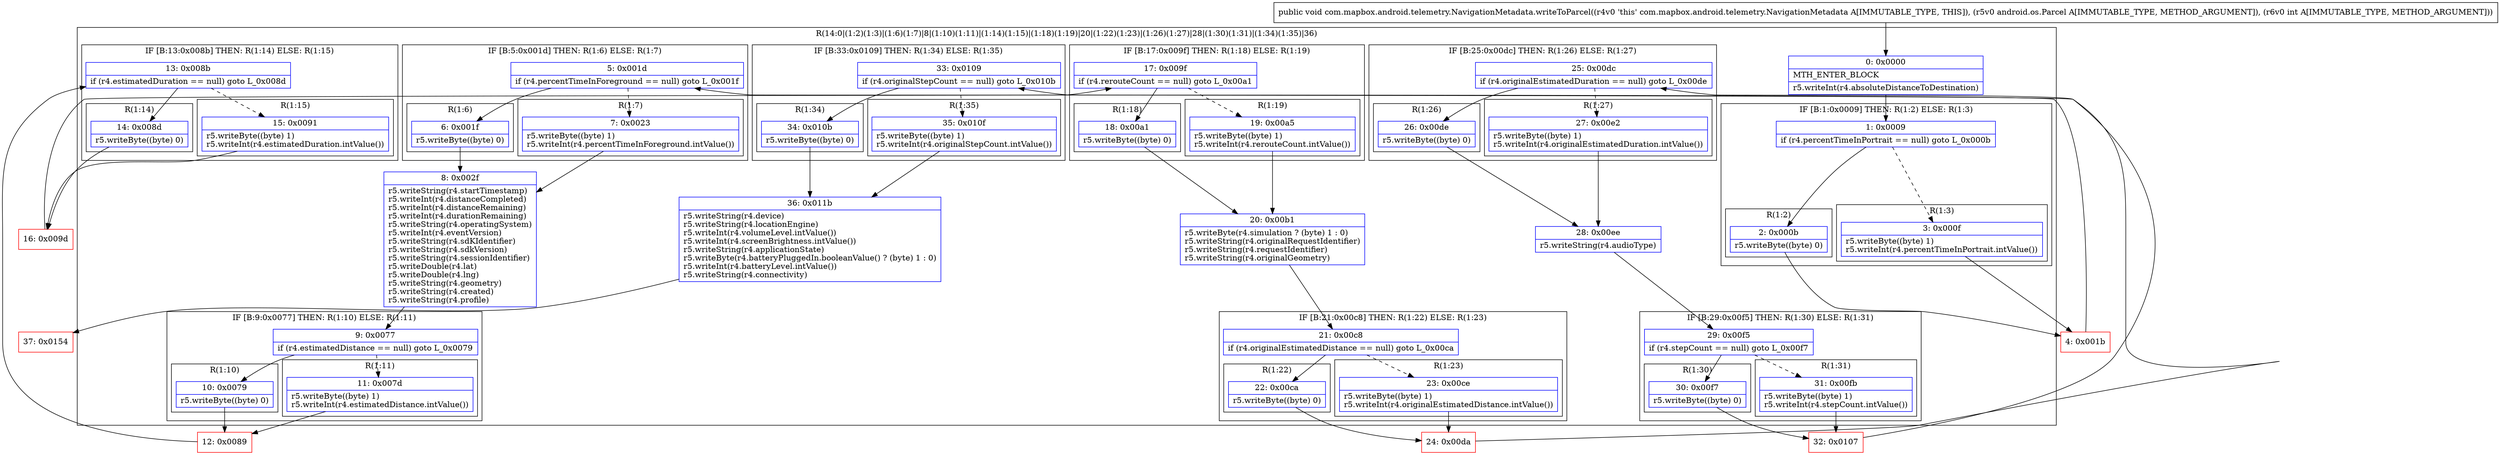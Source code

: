 digraph "CFG forcom.mapbox.android.telemetry.NavigationMetadata.writeToParcel(Landroid\/os\/Parcel;I)V" {
subgraph cluster_Region_23201310 {
label = "R(14:0|(1:2)(1:3)|(1:6)(1:7)|8|(1:10)(1:11)|(1:14)(1:15)|(1:18)(1:19)|20|(1:22)(1:23)|(1:26)(1:27)|28|(1:30)(1:31)|(1:34)(1:35)|36)";
node [shape=record,color=blue];
Node_0 [shape=record,label="{0\:\ 0x0000|MTH_ENTER_BLOCK\l|r5.writeInt(r4.absoluteDistanceToDestination)\l}"];
subgraph cluster_IfRegion_527880453 {
label = "IF [B:1:0x0009] THEN: R(1:2) ELSE: R(1:3)";
node [shape=record,color=blue];
Node_1 [shape=record,label="{1\:\ 0x0009|if (r4.percentTimeInPortrait == null) goto L_0x000b\l}"];
subgraph cluster_Region_1028883126 {
label = "R(1:2)";
node [shape=record,color=blue];
Node_2 [shape=record,label="{2\:\ 0x000b|r5.writeByte((byte) 0)\l}"];
}
subgraph cluster_Region_1532712434 {
label = "R(1:3)";
node [shape=record,color=blue];
Node_3 [shape=record,label="{3\:\ 0x000f|r5.writeByte((byte) 1)\lr5.writeInt(r4.percentTimeInPortrait.intValue())\l}"];
}
}
subgraph cluster_IfRegion_1251535473 {
label = "IF [B:5:0x001d] THEN: R(1:6) ELSE: R(1:7)";
node [shape=record,color=blue];
Node_5 [shape=record,label="{5\:\ 0x001d|if (r4.percentTimeInForeground == null) goto L_0x001f\l}"];
subgraph cluster_Region_1674568926 {
label = "R(1:6)";
node [shape=record,color=blue];
Node_6 [shape=record,label="{6\:\ 0x001f|r5.writeByte((byte) 0)\l}"];
}
subgraph cluster_Region_1118342179 {
label = "R(1:7)";
node [shape=record,color=blue];
Node_7 [shape=record,label="{7\:\ 0x0023|r5.writeByte((byte) 1)\lr5.writeInt(r4.percentTimeInForeground.intValue())\l}"];
}
}
Node_8 [shape=record,label="{8\:\ 0x002f|r5.writeString(r4.startTimestamp)\lr5.writeInt(r4.distanceCompleted)\lr5.writeInt(r4.distanceRemaining)\lr5.writeInt(r4.durationRemaining)\lr5.writeString(r4.operatingSystem)\lr5.writeInt(r4.eventVersion)\lr5.writeString(r4.sdKIdentifier)\lr5.writeString(r4.sdkVersion)\lr5.writeString(r4.sessionIdentifier)\lr5.writeDouble(r4.lat)\lr5.writeDouble(r4.lng)\lr5.writeString(r4.geometry)\lr5.writeString(r4.created)\lr5.writeString(r4.profile)\l}"];
subgraph cluster_IfRegion_1130210625 {
label = "IF [B:9:0x0077] THEN: R(1:10) ELSE: R(1:11)";
node [shape=record,color=blue];
Node_9 [shape=record,label="{9\:\ 0x0077|if (r4.estimatedDistance == null) goto L_0x0079\l}"];
subgraph cluster_Region_1310397497 {
label = "R(1:10)";
node [shape=record,color=blue];
Node_10 [shape=record,label="{10\:\ 0x0079|r5.writeByte((byte) 0)\l}"];
}
subgraph cluster_Region_1382998064 {
label = "R(1:11)";
node [shape=record,color=blue];
Node_11 [shape=record,label="{11\:\ 0x007d|r5.writeByte((byte) 1)\lr5.writeInt(r4.estimatedDistance.intValue())\l}"];
}
}
subgraph cluster_IfRegion_1411491786 {
label = "IF [B:13:0x008b] THEN: R(1:14) ELSE: R(1:15)";
node [shape=record,color=blue];
Node_13 [shape=record,label="{13\:\ 0x008b|if (r4.estimatedDuration == null) goto L_0x008d\l}"];
subgraph cluster_Region_2054715298 {
label = "R(1:14)";
node [shape=record,color=blue];
Node_14 [shape=record,label="{14\:\ 0x008d|r5.writeByte((byte) 0)\l}"];
}
subgraph cluster_Region_1817452040 {
label = "R(1:15)";
node [shape=record,color=blue];
Node_15 [shape=record,label="{15\:\ 0x0091|r5.writeByte((byte) 1)\lr5.writeInt(r4.estimatedDuration.intValue())\l}"];
}
}
subgraph cluster_IfRegion_1235094738 {
label = "IF [B:17:0x009f] THEN: R(1:18) ELSE: R(1:19)";
node [shape=record,color=blue];
Node_17 [shape=record,label="{17\:\ 0x009f|if (r4.rerouteCount == null) goto L_0x00a1\l}"];
subgraph cluster_Region_282652124 {
label = "R(1:18)";
node [shape=record,color=blue];
Node_18 [shape=record,label="{18\:\ 0x00a1|r5.writeByte((byte) 0)\l}"];
}
subgraph cluster_Region_698633474 {
label = "R(1:19)";
node [shape=record,color=blue];
Node_19 [shape=record,label="{19\:\ 0x00a5|r5.writeByte((byte) 1)\lr5.writeInt(r4.rerouteCount.intValue())\l}"];
}
}
Node_20 [shape=record,label="{20\:\ 0x00b1|r5.writeByte(r4.simulation ? (byte) 1 : 0)\lr5.writeString(r4.originalRequestIdentifier)\lr5.writeString(r4.requestIdentifier)\lr5.writeString(r4.originalGeometry)\l}"];
subgraph cluster_IfRegion_1699521120 {
label = "IF [B:21:0x00c8] THEN: R(1:22) ELSE: R(1:23)";
node [shape=record,color=blue];
Node_21 [shape=record,label="{21\:\ 0x00c8|if (r4.originalEstimatedDistance == null) goto L_0x00ca\l}"];
subgraph cluster_Region_1544411783 {
label = "R(1:22)";
node [shape=record,color=blue];
Node_22 [shape=record,label="{22\:\ 0x00ca|r5.writeByte((byte) 0)\l}"];
}
subgraph cluster_Region_191654615 {
label = "R(1:23)";
node [shape=record,color=blue];
Node_23 [shape=record,label="{23\:\ 0x00ce|r5.writeByte((byte) 1)\lr5.writeInt(r4.originalEstimatedDistance.intValue())\l}"];
}
}
subgraph cluster_IfRegion_2878181 {
label = "IF [B:25:0x00dc] THEN: R(1:26) ELSE: R(1:27)";
node [shape=record,color=blue];
Node_25 [shape=record,label="{25\:\ 0x00dc|if (r4.originalEstimatedDuration == null) goto L_0x00de\l}"];
subgraph cluster_Region_15996706 {
label = "R(1:26)";
node [shape=record,color=blue];
Node_26 [shape=record,label="{26\:\ 0x00de|r5.writeByte((byte) 0)\l}"];
}
subgraph cluster_Region_840907865 {
label = "R(1:27)";
node [shape=record,color=blue];
Node_27 [shape=record,label="{27\:\ 0x00e2|r5.writeByte((byte) 1)\lr5.writeInt(r4.originalEstimatedDuration.intValue())\l}"];
}
}
Node_28 [shape=record,label="{28\:\ 0x00ee|r5.writeString(r4.audioType)\l}"];
subgraph cluster_IfRegion_1523434015 {
label = "IF [B:29:0x00f5] THEN: R(1:30) ELSE: R(1:31)";
node [shape=record,color=blue];
Node_29 [shape=record,label="{29\:\ 0x00f5|if (r4.stepCount == null) goto L_0x00f7\l}"];
subgraph cluster_Region_99514209 {
label = "R(1:30)";
node [shape=record,color=blue];
Node_30 [shape=record,label="{30\:\ 0x00f7|r5.writeByte((byte) 0)\l}"];
}
subgraph cluster_Region_629358073 {
label = "R(1:31)";
node [shape=record,color=blue];
Node_31 [shape=record,label="{31\:\ 0x00fb|r5.writeByte((byte) 1)\lr5.writeInt(r4.stepCount.intValue())\l}"];
}
}
subgraph cluster_IfRegion_1848979684 {
label = "IF [B:33:0x0109] THEN: R(1:34) ELSE: R(1:35)";
node [shape=record,color=blue];
Node_33 [shape=record,label="{33\:\ 0x0109|if (r4.originalStepCount == null) goto L_0x010b\l}"];
subgraph cluster_Region_1524423175 {
label = "R(1:34)";
node [shape=record,color=blue];
Node_34 [shape=record,label="{34\:\ 0x010b|r5.writeByte((byte) 0)\l}"];
}
subgraph cluster_Region_754973506 {
label = "R(1:35)";
node [shape=record,color=blue];
Node_35 [shape=record,label="{35\:\ 0x010f|r5.writeByte((byte) 1)\lr5.writeInt(r4.originalStepCount.intValue())\l}"];
}
}
Node_36 [shape=record,label="{36\:\ 0x011b|r5.writeString(r4.device)\lr5.writeString(r4.locationEngine)\lr5.writeInt(r4.volumeLevel.intValue())\lr5.writeInt(r4.screenBrightness.intValue())\lr5.writeString(r4.applicationState)\lr5.writeByte(r4.batteryPluggedIn.booleanValue() ? (byte) 1 : 0)\lr5.writeInt(r4.batteryLevel.intValue())\lr5.writeString(r4.connectivity)\l}"];
}
Node_4 [shape=record,color=red,label="{4\:\ 0x001b}"];
Node_12 [shape=record,color=red,label="{12\:\ 0x0089}"];
Node_16 [shape=record,color=red,label="{16\:\ 0x009d}"];
Node_24 [shape=record,color=red,label="{24\:\ 0x00da}"];
Node_32 [shape=record,color=red,label="{32\:\ 0x0107}"];
Node_37 [shape=record,color=red,label="{37\:\ 0x0154}"];
MethodNode[shape=record,label="{public void com.mapbox.android.telemetry.NavigationMetadata.writeToParcel((r4v0 'this' com.mapbox.android.telemetry.NavigationMetadata A[IMMUTABLE_TYPE, THIS]), (r5v0 android.os.Parcel A[IMMUTABLE_TYPE, METHOD_ARGUMENT]), (r6v0 int A[IMMUTABLE_TYPE, METHOD_ARGUMENT])) }"];
MethodNode -> Node_0;
Node_0 -> Node_1;
Node_1 -> Node_2;
Node_1 -> Node_3[style=dashed];
Node_2 -> Node_4;
Node_3 -> Node_4;
Node_5 -> Node_6;
Node_5 -> Node_7[style=dashed];
Node_6 -> Node_8;
Node_7 -> Node_8;
Node_8 -> Node_9;
Node_9 -> Node_10;
Node_9 -> Node_11[style=dashed];
Node_10 -> Node_12;
Node_11 -> Node_12;
Node_13 -> Node_14;
Node_13 -> Node_15[style=dashed];
Node_14 -> Node_16;
Node_15 -> Node_16;
Node_17 -> Node_18;
Node_17 -> Node_19[style=dashed];
Node_18 -> Node_20;
Node_19 -> Node_20;
Node_20 -> Node_21;
Node_21 -> Node_22;
Node_21 -> Node_23[style=dashed];
Node_22 -> Node_24;
Node_23 -> Node_24;
Node_25 -> Node_26;
Node_25 -> Node_27[style=dashed];
Node_26 -> Node_28;
Node_27 -> Node_28;
Node_28 -> Node_29;
Node_29 -> Node_30;
Node_29 -> Node_31[style=dashed];
Node_30 -> Node_32;
Node_31 -> Node_32;
Node_33 -> Node_34;
Node_33 -> Node_35[style=dashed];
Node_34 -> Node_36;
Node_35 -> Node_36;
Node_36 -> Node_37;
Node_4 -> Node_5;
Node_12 -> Node_13;
Node_16 -> Node_17;
Node_24 -> Node_25;
Node_32 -> Node_33;
}

